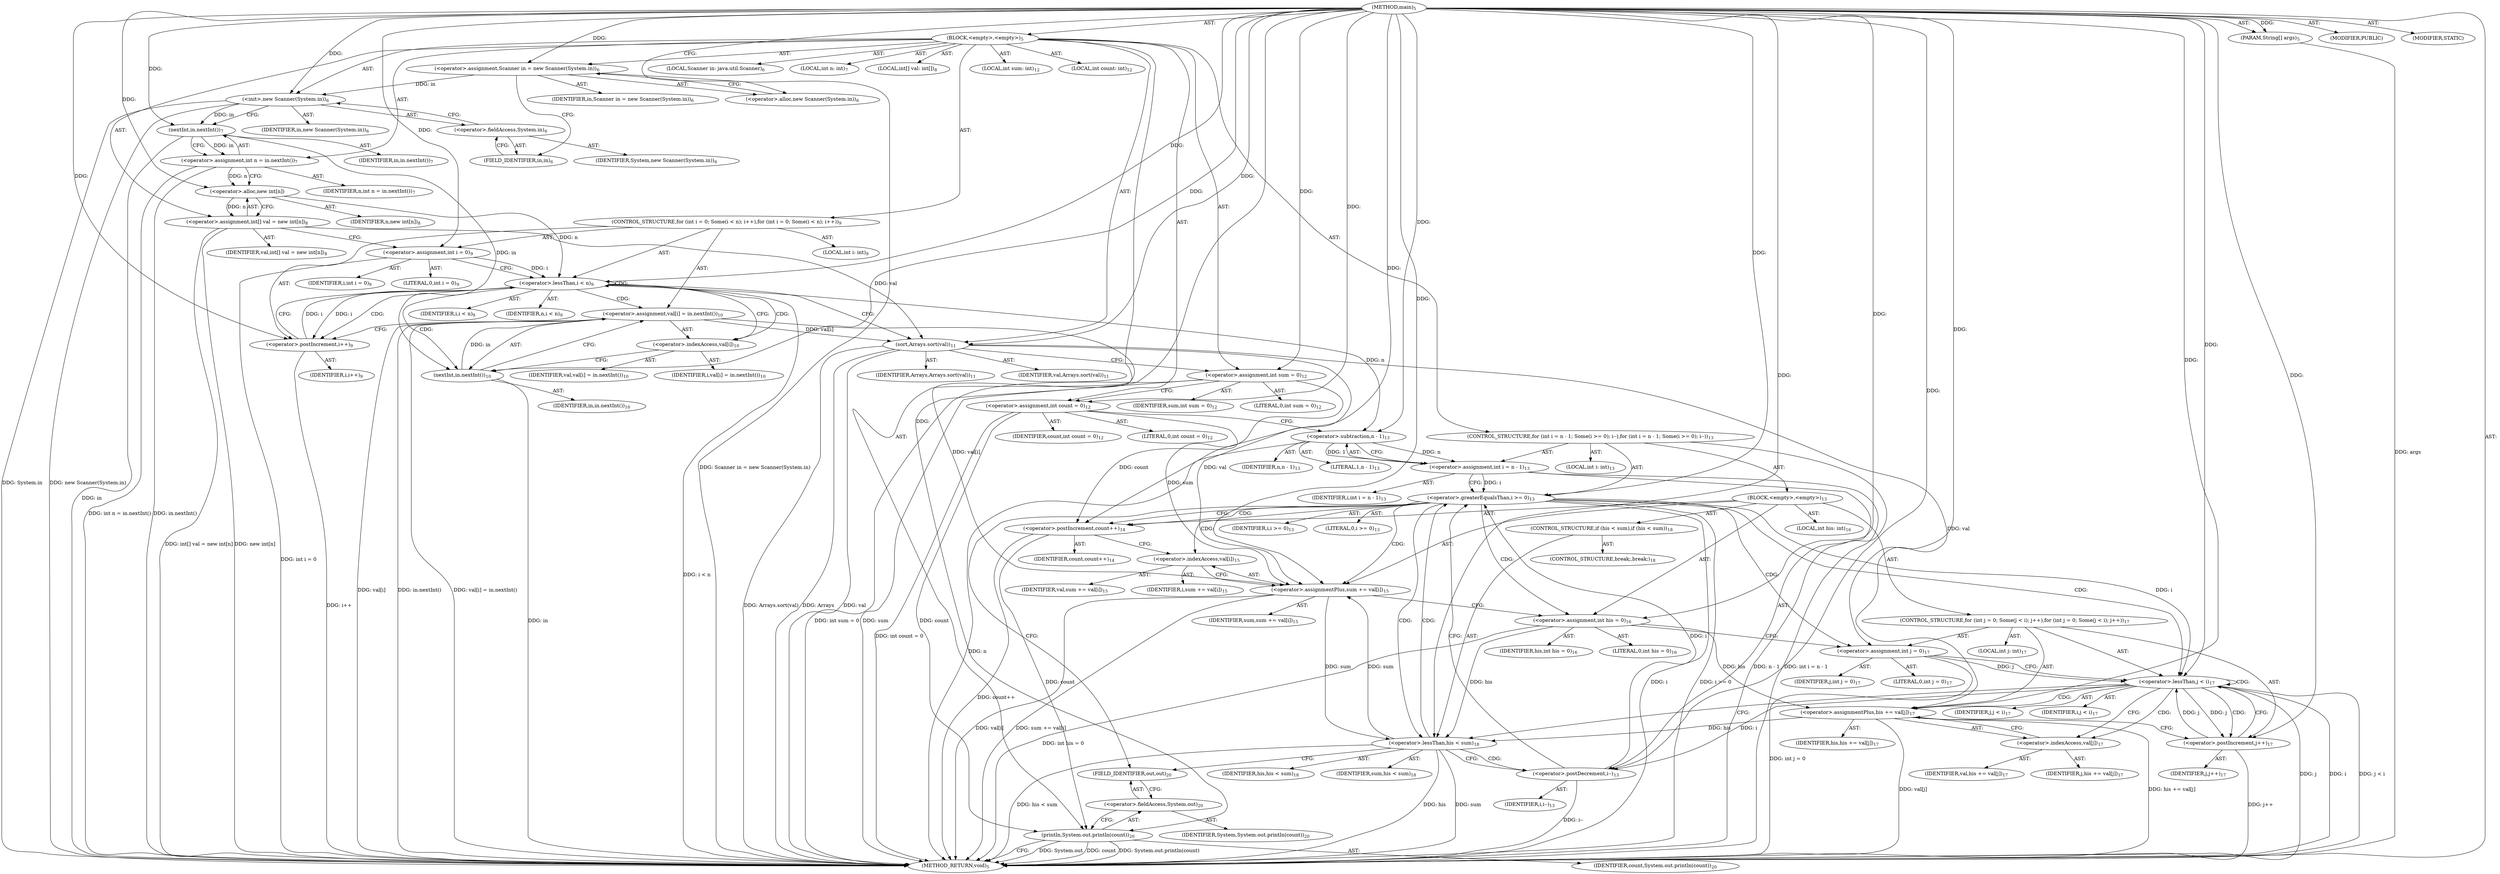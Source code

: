 digraph "main" {  
"19" [label = <(METHOD,main)<SUB>5</SUB>> ]
"20" [label = <(PARAM,String[] args)<SUB>5</SUB>> ]
"21" [label = <(BLOCK,&lt;empty&gt;,&lt;empty&gt;)<SUB>5</SUB>> ]
"4" [label = <(LOCAL,Scanner in: java.util.Scanner)<SUB>6</SUB>> ]
"22" [label = <(&lt;operator&gt;.assignment,Scanner in = new Scanner(System.in))<SUB>6</SUB>> ]
"23" [label = <(IDENTIFIER,in,Scanner in = new Scanner(System.in))<SUB>6</SUB>> ]
"24" [label = <(&lt;operator&gt;.alloc,new Scanner(System.in))<SUB>6</SUB>> ]
"25" [label = <(&lt;init&gt;,new Scanner(System.in))<SUB>6</SUB>> ]
"3" [label = <(IDENTIFIER,in,new Scanner(System.in))<SUB>6</SUB>> ]
"26" [label = <(&lt;operator&gt;.fieldAccess,System.in)<SUB>6</SUB>> ]
"27" [label = <(IDENTIFIER,System,new Scanner(System.in))<SUB>6</SUB>> ]
"28" [label = <(FIELD_IDENTIFIER,in,in)<SUB>6</SUB>> ]
"29" [label = <(LOCAL,int n: int)<SUB>7</SUB>> ]
"30" [label = <(&lt;operator&gt;.assignment,int n = in.nextInt())<SUB>7</SUB>> ]
"31" [label = <(IDENTIFIER,n,int n = in.nextInt())<SUB>7</SUB>> ]
"32" [label = <(nextInt,in.nextInt())<SUB>7</SUB>> ]
"33" [label = <(IDENTIFIER,in,in.nextInt())<SUB>7</SUB>> ]
"34" [label = <(LOCAL,int[] val: int[])<SUB>8</SUB>> ]
"35" [label = <(&lt;operator&gt;.assignment,int[] val = new int[n])<SUB>8</SUB>> ]
"36" [label = <(IDENTIFIER,val,int[] val = new int[n])<SUB>8</SUB>> ]
"37" [label = <(&lt;operator&gt;.alloc,new int[n])> ]
"38" [label = <(IDENTIFIER,n,new int[n])<SUB>8</SUB>> ]
"39" [label = <(CONTROL_STRUCTURE,for (int i = 0; Some(i &lt; n); i++),for (int i = 0; Some(i &lt; n); i++))<SUB>9</SUB>> ]
"40" [label = <(LOCAL,int i: int)<SUB>9</SUB>> ]
"41" [label = <(&lt;operator&gt;.assignment,int i = 0)<SUB>9</SUB>> ]
"42" [label = <(IDENTIFIER,i,int i = 0)<SUB>9</SUB>> ]
"43" [label = <(LITERAL,0,int i = 0)<SUB>9</SUB>> ]
"44" [label = <(&lt;operator&gt;.lessThan,i &lt; n)<SUB>9</SUB>> ]
"45" [label = <(IDENTIFIER,i,i &lt; n)<SUB>9</SUB>> ]
"46" [label = <(IDENTIFIER,n,i &lt; n)<SUB>9</SUB>> ]
"47" [label = <(&lt;operator&gt;.postIncrement,i++)<SUB>9</SUB>> ]
"48" [label = <(IDENTIFIER,i,i++)<SUB>9</SUB>> ]
"49" [label = <(&lt;operator&gt;.assignment,val[i] = in.nextInt())<SUB>10</SUB>> ]
"50" [label = <(&lt;operator&gt;.indexAccess,val[i])<SUB>10</SUB>> ]
"51" [label = <(IDENTIFIER,val,val[i] = in.nextInt())<SUB>10</SUB>> ]
"52" [label = <(IDENTIFIER,i,val[i] = in.nextInt())<SUB>10</SUB>> ]
"53" [label = <(nextInt,in.nextInt())<SUB>10</SUB>> ]
"54" [label = <(IDENTIFIER,in,in.nextInt())<SUB>10</SUB>> ]
"55" [label = <(sort,Arrays.sort(val))<SUB>11</SUB>> ]
"56" [label = <(IDENTIFIER,Arrays,Arrays.sort(val))<SUB>11</SUB>> ]
"57" [label = <(IDENTIFIER,val,Arrays.sort(val))<SUB>11</SUB>> ]
"58" [label = <(LOCAL,int sum: int)<SUB>12</SUB>> ]
"59" [label = <(LOCAL,int count: int)<SUB>12</SUB>> ]
"60" [label = <(&lt;operator&gt;.assignment,int sum = 0)<SUB>12</SUB>> ]
"61" [label = <(IDENTIFIER,sum,int sum = 0)<SUB>12</SUB>> ]
"62" [label = <(LITERAL,0,int sum = 0)<SUB>12</SUB>> ]
"63" [label = <(&lt;operator&gt;.assignment,int count = 0)<SUB>12</SUB>> ]
"64" [label = <(IDENTIFIER,count,int count = 0)<SUB>12</SUB>> ]
"65" [label = <(LITERAL,0,int count = 0)<SUB>12</SUB>> ]
"66" [label = <(CONTROL_STRUCTURE,for (int i = n - 1; Some(i &gt;= 0); i--),for (int i = n - 1; Some(i &gt;= 0); i--))<SUB>13</SUB>> ]
"67" [label = <(LOCAL,int i: int)<SUB>13</SUB>> ]
"68" [label = <(&lt;operator&gt;.assignment,int i = n - 1)<SUB>13</SUB>> ]
"69" [label = <(IDENTIFIER,i,int i = n - 1)<SUB>13</SUB>> ]
"70" [label = <(&lt;operator&gt;.subtraction,n - 1)<SUB>13</SUB>> ]
"71" [label = <(IDENTIFIER,n,n - 1)<SUB>13</SUB>> ]
"72" [label = <(LITERAL,1,n - 1)<SUB>13</SUB>> ]
"73" [label = <(&lt;operator&gt;.greaterEqualsThan,i &gt;= 0)<SUB>13</SUB>> ]
"74" [label = <(IDENTIFIER,i,i &gt;= 0)<SUB>13</SUB>> ]
"75" [label = <(LITERAL,0,i &gt;= 0)<SUB>13</SUB>> ]
"76" [label = <(&lt;operator&gt;.postDecrement,i--)<SUB>13</SUB>> ]
"77" [label = <(IDENTIFIER,i,i--)<SUB>13</SUB>> ]
"78" [label = <(BLOCK,&lt;empty&gt;,&lt;empty&gt;)<SUB>13</SUB>> ]
"79" [label = <(&lt;operator&gt;.postIncrement,count++)<SUB>14</SUB>> ]
"80" [label = <(IDENTIFIER,count,count++)<SUB>14</SUB>> ]
"81" [label = <(&lt;operator&gt;.assignmentPlus,sum += val[i])<SUB>15</SUB>> ]
"82" [label = <(IDENTIFIER,sum,sum += val[i])<SUB>15</SUB>> ]
"83" [label = <(&lt;operator&gt;.indexAccess,val[i])<SUB>15</SUB>> ]
"84" [label = <(IDENTIFIER,val,sum += val[i])<SUB>15</SUB>> ]
"85" [label = <(IDENTIFIER,i,sum += val[i])<SUB>15</SUB>> ]
"86" [label = <(LOCAL,int his: int)<SUB>16</SUB>> ]
"87" [label = <(&lt;operator&gt;.assignment,int his = 0)<SUB>16</SUB>> ]
"88" [label = <(IDENTIFIER,his,int his = 0)<SUB>16</SUB>> ]
"89" [label = <(LITERAL,0,int his = 0)<SUB>16</SUB>> ]
"90" [label = <(CONTROL_STRUCTURE,for (int j = 0; Some(j &lt; i); j++),for (int j = 0; Some(j &lt; i); j++))<SUB>17</SUB>> ]
"91" [label = <(LOCAL,int j: int)<SUB>17</SUB>> ]
"92" [label = <(&lt;operator&gt;.assignment,int j = 0)<SUB>17</SUB>> ]
"93" [label = <(IDENTIFIER,j,int j = 0)<SUB>17</SUB>> ]
"94" [label = <(LITERAL,0,int j = 0)<SUB>17</SUB>> ]
"95" [label = <(&lt;operator&gt;.lessThan,j &lt; i)<SUB>17</SUB>> ]
"96" [label = <(IDENTIFIER,j,j &lt; i)<SUB>17</SUB>> ]
"97" [label = <(IDENTIFIER,i,j &lt; i)<SUB>17</SUB>> ]
"98" [label = <(&lt;operator&gt;.postIncrement,j++)<SUB>17</SUB>> ]
"99" [label = <(IDENTIFIER,j,j++)<SUB>17</SUB>> ]
"100" [label = <(&lt;operator&gt;.assignmentPlus,his += val[j])<SUB>17</SUB>> ]
"101" [label = <(IDENTIFIER,his,his += val[j])<SUB>17</SUB>> ]
"102" [label = <(&lt;operator&gt;.indexAccess,val[j])<SUB>17</SUB>> ]
"103" [label = <(IDENTIFIER,val,his += val[j])<SUB>17</SUB>> ]
"104" [label = <(IDENTIFIER,j,his += val[j])<SUB>17</SUB>> ]
"105" [label = <(CONTROL_STRUCTURE,if (his &lt; sum),if (his &lt; sum))<SUB>18</SUB>> ]
"106" [label = <(&lt;operator&gt;.lessThan,his &lt; sum)<SUB>18</SUB>> ]
"107" [label = <(IDENTIFIER,his,his &lt; sum)<SUB>18</SUB>> ]
"108" [label = <(IDENTIFIER,sum,his &lt; sum)<SUB>18</SUB>> ]
"109" [label = <(CONTROL_STRUCTURE,break;,break;)<SUB>18</SUB>> ]
"110" [label = <(println,System.out.println(count))<SUB>20</SUB>> ]
"111" [label = <(&lt;operator&gt;.fieldAccess,System.out)<SUB>20</SUB>> ]
"112" [label = <(IDENTIFIER,System,System.out.println(count))<SUB>20</SUB>> ]
"113" [label = <(FIELD_IDENTIFIER,out,out)<SUB>20</SUB>> ]
"114" [label = <(IDENTIFIER,count,System.out.println(count))<SUB>20</SUB>> ]
"115" [label = <(MODIFIER,PUBLIC)> ]
"116" [label = <(MODIFIER,STATIC)> ]
"117" [label = <(METHOD_RETURN,void)<SUB>5</SUB>> ]
  "19" -> "20"  [ label = "AST: "] 
  "19" -> "21"  [ label = "AST: "] 
  "19" -> "115"  [ label = "AST: "] 
  "19" -> "116"  [ label = "AST: "] 
  "19" -> "117"  [ label = "AST: "] 
  "21" -> "4"  [ label = "AST: "] 
  "21" -> "22"  [ label = "AST: "] 
  "21" -> "25"  [ label = "AST: "] 
  "21" -> "29"  [ label = "AST: "] 
  "21" -> "30"  [ label = "AST: "] 
  "21" -> "34"  [ label = "AST: "] 
  "21" -> "35"  [ label = "AST: "] 
  "21" -> "39"  [ label = "AST: "] 
  "21" -> "55"  [ label = "AST: "] 
  "21" -> "58"  [ label = "AST: "] 
  "21" -> "59"  [ label = "AST: "] 
  "21" -> "60"  [ label = "AST: "] 
  "21" -> "63"  [ label = "AST: "] 
  "21" -> "66"  [ label = "AST: "] 
  "21" -> "110"  [ label = "AST: "] 
  "22" -> "23"  [ label = "AST: "] 
  "22" -> "24"  [ label = "AST: "] 
  "25" -> "3"  [ label = "AST: "] 
  "25" -> "26"  [ label = "AST: "] 
  "26" -> "27"  [ label = "AST: "] 
  "26" -> "28"  [ label = "AST: "] 
  "30" -> "31"  [ label = "AST: "] 
  "30" -> "32"  [ label = "AST: "] 
  "32" -> "33"  [ label = "AST: "] 
  "35" -> "36"  [ label = "AST: "] 
  "35" -> "37"  [ label = "AST: "] 
  "37" -> "38"  [ label = "AST: "] 
  "39" -> "40"  [ label = "AST: "] 
  "39" -> "41"  [ label = "AST: "] 
  "39" -> "44"  [ label = "AST: "] 
  "39" -> "47"  [ label = "AST: "] 
  "39" -> "49"  [ label = "AST: "] 
  "41" -> "42"  [ label = "AST: "] 
  "41" -> "43"  [ label = "AST: "] 
  "44" -> "45"  [ label = "AST: "] 
  "44" -> "46"  [ label = "AST: "] 
  "47" -> "48"  [ label = "AST: "] 
  "49" -> "50"  [ label = "AST: "] 
  "49" -> "53"  [ label = "AST: "] 
  "50" -> "51"  [ label = "AST: "] 
  "50" -> "52"  [ label = "AST: "] 
  "53" -> "54"  [ label = "AST: "] 
  "55" -> "56"  [ label = "AST: "] 
  "55" -> "57"  [ label = "AST: "] 
  "60" -> "61"  [ label = "AST: "] 
  "60" -> "62"  [ label = "AST: "] 
  "63" -> "64"  [ label = "AST: "] 
  "63" -> "65"  [ label = "AST: "] 
  "66" -> "67"  [ label = "AST: "] 
  "66" -> "68"  [ label = "AST: "] 
  "66" -> "73"  [ label = "AST: "] 
  "66" -> "76"  [ label = "AST: "] 
  "66" -> "78"  [ label = "AST: "] 
  "68" -> "69"  [ label = "AST: "] 
  "68" -> "70"  [ label = "AST: "] 
  "70" -> "71"  [ label = "AST: "] 
  "70" -> "72"  [ label = "AST: "] 
  "73" -> "74"  [ label = "AST: "] 
  "73" -> "75"  [ label = "AST: "] 
  "76" -> "77"  [ label = "AST: "] 
  "78" -> "79"  [ label = "AST: "] 
  "78" -> "81"  [ label = "AST: "] 
  "78" -> "86"  [ label = "AST: "] 
  "78" -> "87"  [ label = "AST: "] 
  "78" -> "90"  [ label = "AST: "] 
  "78" -> "105"  [ label = "AST: "] 
  "79" -> "80"  [ label = "AST: "] 
  "81" -> "82"  [ label = "AST: "] 
  "81" -> "83"  [ label = "AST: "] 
  "83" -> "84"  [ label = "AST: "] 
  "83" -> "85"  [ label = "AST: "] 
  "87" -> "88"  [ label = "AST: "] 
  "87" -> "89"  [ label = "AST: "] 
  "90" -> "91"  [ label = "AST: "] 
  "90" -> "92"  [ label = "AST: "] 
  "90" -> "95"  [ label = "AST: "] 
  "90" -> "98"  [ label = "AST: "] 
  "90" -> "100"  [ label = "AST: "] 
  "92" -> "93"  [ label = "AST: "] 
  "92" -> "94"  [ label = "AST: "] 
  "95" -> "96"  [ label = "AST: "] 
  "95" -> "97"  [ label = "AST: "] 
  "98" -> "99"  [ label = "AST: "] 
  "100" -> "101"  [ label = "AST: "] 
  "100" -> "102"  [ label = "AST: "] 
  "102" -> "103"  [ label = "AST: "] 
  "102" -> "104"  [ label = "AST: "] 
  "105" -> "106"  [ label = "AST: "] 
  "105" -> "109"  [ label = "AST: "] 
  "106" -> "107"  [ label = "AST: "] 
  "106" -> "108"  [ label = "AST: "] 
  "110" -> "111"  [ label = "AST: "] 
  "110" -> "114"  [ label = "AST: "] 
  "111" -> "112"  [ label = "AST: "] 
  "111" -> "113"  [ label = "AST: "] 
  "22" -> "28"  [ label = "CFG: "] 
  "25" -> "32"  [ label = "CFG: "] 
  "30" -> "37"  [ label = "CFG: "] 
  "35" -> "41"  [ label = "CFG: "] 
  "55" -> "60"  [ label = "CFG: "] 
  "60" -> "63"  [ label = "CFG: "] 
  "63" -> "70"  [ label = "CFG: "] 
  "110" -> "117"  [ label = "CFG: "] 
  "24" -> "22"  [ label = "CFG: "] 
  "26" -> "25"  [ label = "CFG: "] 
  "32" -> "30"  [ label = "CFG: "] 
  "37" -> "35"  [ label = "CFG: "] 
  "41" -> "44"  [ label = "CFG: "] 
  "44" -> "50"  [ label = "CFG: "] 
  "44" -> "55"  [ label = "CFG: "] 
  "47" -> "44"  [ label = "CFG: "] 
  "49" -> "47"  [ label = "CFG: "] 
  "68" -> "73"  [ label = "CFG: "] 
  "73" -> "79"  [ label = "CFG: "] 
  "73" -> "113"  [ label = "CFG: "] 
  "76" -> "73"  [ label = "CFG: "] 
  "111" -> "110"  [ label = "CFG: "] 
  "28" -> "26"  [ label = "CFG: "] 
  "50" -> "53"  [ label = "CFG: "] 
  "53" -> "49"  [ label = "CFG: "] 
  "70" -> "68"  [ label = "CFG: "] 
  "79" -> "83"  [ label = "CFG: "] 
  "81" -> "87"  [ label = "CFG: "] 
  "87" -> "92"  [ label = "CFG: "] 
  "113" -> "111"  [ label = "CFG: "] 
  "83" -> "81"  [ label = "CFG: "] 
  "92" -> "95"  [ label = "CFG: "] 
  "95" -> "102"  [ label = "CFG: "] 
  "95" -> "106"  [ label = "CFG: "] 
  "98" -> "95"  [ label = "CFG: "] 
  "100" -> "98"  [ label = "CFG: "] 
  "106" -> "113"  [ label = "CFG: "] 
  "106" -> "76"  [ label = "CFG: "] 
  "102" -> "100"  [ label = "CFG: "] 
  "19" -> "24"  [ label = "CFG: "] 
  "20" -> "117"  [ label = "DDG: args"] 
  "22" -> "117"  [ label = "DDG: Scanner in = new Scanner(System.in)"] 
  "25" -> "117"  [ label = "DDG: System.in"] 
  "25" -> "117"  [ label = "DDG: new Scanner(System.in)"] 
  "32" -> "117"  [ label = "DDG: in"] 
  "30" -> "117"  [ label = "DDG: in.nextInt()"] 
  "30" -> "117"  [ label = "DDG: int n = in.nextInt()"] 
  "35" -> "117"  [ label = "DDG: new int[n]"] 
  "35" -> "117"  [ label = "DDG: int[] val = new int[n]"] 
  "41" -> "117"  [ label = "DDG: int i = 0"] 
  "44" -> "117"  [ label = "DDG: i &lt; n"] 
  "55" -> "117"  [ label = "DDG: val"] 
  "55" -> "117"  [ label = "DDG: Arrays.sort(val)"] 
  "60" -> "117"  [ label = "DDG: sum"] 
  "60" -> "117"  [ label = "DDG: int sum = 0"] 
  "63" -> "117"  [ label = "DDG: int count = 0"] 
  "70" -> "117"  [ label = "DDG: n"] 
  "68" -> "117"  [ label = "DDG: n - 1"] 
  "68" -> "117"  [ label = "DDG: int i = n - 1"] 
  "73" -> "117"  [ label = "DDG: i"] 
  "73" -> "117"  [ label = "DDG: i &gt;= 0"] 
  "79" -> "117"  [ label = "DDG: count++"] 
  "81" -> "117"  [ label = "DDG: val[i]"] 
  "81" -> "117"  [ label = "DDG: sum += val[i]"] 
  "87" -> "117"  [ label = "DDG: int his = 0"] 
  "92" -> "117"  [ label = "DDG: int j = 0"] 
  "95" -> "117"  [ label = "DDG: j"] 
  "95" -> "117"  [ label = "DDG: i"] 
  "95" -> "117"  [ label = "DDG: j &lt; i"] 
  "106" -> "117"  [ label = "DDG: his"] 
  "106" -> "117"  [ label = "DDG: sum"] 
  "106" -> "117"  [ label = "DDG: his &lt; sum"] 
  "76" -> "117"  [ label = "DDG: i--"] 
  "110" -> "117"  [ label = "DDG: System.out"] 
  "110" -> "117"  [ label = "DDG: count"] 
  "110" -> "117"  [ label = "DDG: System.out.println(count)"] 
  "100" -> "117"  [ label = "DDG: val[j]"] 
  "100" -> "117"  [ label = "DDG: his += val[j]"] 
  "98" -> "117"  [ label = "DDG: j++"] 
  "49" -> "117"  [ label = "DDG: val[i]"] 
  "53" -> "117"  [ label = "DDG: in"] 
  "49" -> "117"  [ label = "DDG: in.nextInt()"] 
  "49" -> "117"  [ label = "DDG: val[i] = in.nextInt()"] 
  "47" -> "117"  [ label = "DDG: i++"] 
  "55" -> "117"  [ label = "DDG: Arrays"] 
  "19" -> "20"  [ label = "DDG: "] 
  "19" -> "22"  [ label = "DDG: "] 
  "32" -> "30"  [ label = "DDG: in"] 
  "37" -> "35"  [ label = "DDG: n"] 
  "19" -> "60"  [ label = "DDG: "] 
  "19" -> "63"  [ label = "DDG: "] 
  "22" -> "25"  [ label = "DDG: in"] 
  "19" -> "25"  [ label = "DDG: "] 
  "19" -> "41"  [ label = "DDG: "] 
  "53" -> "49"  [ label = "DDG: in"] 
  "19" -> "55"  [ label = "DDG: "] 
  "35" -> "55"  [ label = "DDG: val"] 
  "49" -> "55"  [ label = "DDG: val[i]"] 
  "70" -> "68"  [ label = "DDG: n"] 
  "70" -> "68"  [ label = "DDG: 1"] 
  "63" -> "110"  [ label = "DDG: count"] 
  "79" -> "110"  [ label = "DDG: count"] 
  "19" -> "110"  [ label = "DDG: "] 
  "25" -> "32"  [ label = "DDG: in"] 
  "19" -> "32"  [ label = "DDG: "] 
  "30" -> "37"  [ label = "DDG: n"] 
  "19" -> "37"  [ label = "DDG: "] 
  "41" -> "44"  [ label = "DDG: i"] 
  "47" -> "44"  [ label = "DDG: i"] 
  "19" -> "44"  [ label = "DDG: "] 
  "37" -> "44"  [ label = "DDG: n"] 
  "44" -> "47"  [ label = "DDG: i"] 
  "19" -> "47"  [ label = "DDG: "] 
  "68" -> "73"  [ label = "DDG: i"] 
  "76" -> "73"  [ label = "DDG: i"] 
  "19" -> "73"  [ label = "DDG: "] 
  "95" -> "76"  [ label = "DDG: i"] 
  "19" -> "76"  [ label = "DDG: "] 
  "55" -> "81"  [ label = "DDG: val"] 
  "49" -> "81"  [ label = "DDG: val[i]"] 
  "19" -> "87"  [ label = "DDG: "] 
  "32" -> "53"  [ label = "DDG: in"] 
  "19" -> "53"  [ label = "DDG: "] 
  "44" -> "70"  [ label = "DDG: n"] 
  "19" -> "70"  [ label = "DDG: "] 
  "63" -> "79"  [ label = "DDG: count"] 
  "19" -> "79"  [ label = "DDG: "] 
  "60" -> "81"  [ label = "DDG: sum"] 
  "106" -> "81"  [ label = "DDG: sum"] 
  "19" -> "81"  [ label = "DDG: "] 
  "19" -> "92"  [ label = "DDG: "] 
  "55" -> "100"  [ label = "DDG: val"] 
  "92" -> "95"  [ label = "DDG: j"] 
  "98" -> "95"  [ label = "DDG: j"] 
  "19" -> "95"  [ label = "DDG: "] 
  "73" -> "95"  [ label = "DDG: i"] 
  "95" -> "98"  [ label = "DDG: j"] 
  "19" -> "98"  [ label = "DDG: "] 
  "87" -> "100"  [ label = "DDG: his"] 
  "19" -> "100"  [ label = "DDG: "] 
  "87" -> "106"  [ label = "DDG: his"] 
  "100" -> "106"  [ label = "DDG: his"] 
  "19" -> "106"  [ label = "DDG: "] 
  "81" -> "106"  [ label = "DDG: sum"] 
  "44" -> "47"  [ label = "CDG: "] 
  "44" -> "49"  [ label = "CDG: "] 
  "44" -> "53"  [ label = "CDG: "] 
  "44" -> "50"  [ label = "CDG: "] 
  "44" -> "44"  [ label = "CDG: "] 
  "73" -> "83"  [ label = "CDG: "] 
  "73" -> "81"  [ label = "CDG: "] 
  "73" -> "95"  [ label = "CDG: "] 
  "73" -> "92"  [ label = "CDG: "] 
  "73" -> "106"  [ label = "CDG: "] 
  "73" -> "87"  [ label = "CDG: "] 
  "73" -> "79"  [ label = "CDG: "] 
  "95" -> "98"  [ label = "CDG: "] 
  "95" -> "100"  [ label = "CDG: "] 
  "95" -> "102"  [ label = "CDG: "] 
  "95" -> "95"  [ label = "CDG: "] 
  "106" -> "73"  [ label = "CDG: "] 
  "106" -> "76"  [ label = "CDG: "] 
}
